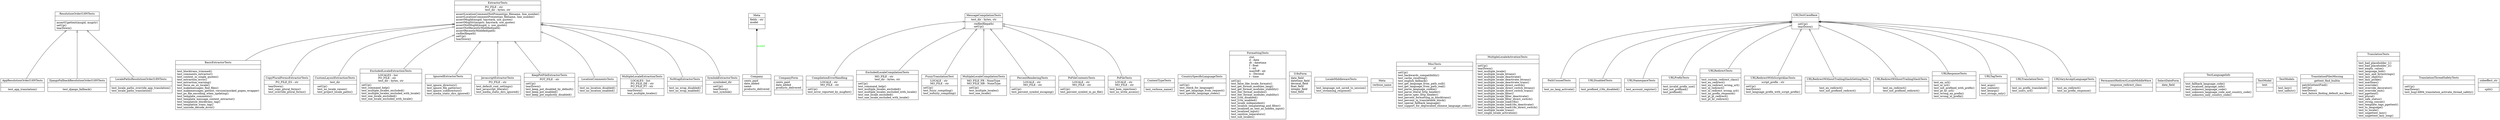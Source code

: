 digraph "classes_28" {
rankdir=BT
charset="utf-8"
"i18n.tests.AppResolutionOrderI18NTests" [color="black", fontcolor="black", label=<{AppResolutionOrderI18NTests|<br ALIGN="LEFT"/>|test_app_translation()<br ALIGN="LEFT"/>}>, shape="record", style="solid"];
"i18n.test_extraction.BasicExtractorTests" [color="black", fontcolor="black", label=<{BasicExtractorTests|<br ALIGN="LEFT"/>|test_blocktrans_trimmed()<br ALIGN="LEFT"/>test_comments_extractor()<br ALIGN="LEFT"/>test_context_in_single_quotes()<br ALIGN="LEFT"/>test_extraction_error()<br ALIGN="LEFT"/>test_extraction_warning()<br ALIGN="LEFT"/>test_force_en_us_locale()<br ALIGN="LEFT"/>test_makemessages_find_files()<br ALIGN="LEFT"/>test_makemessages_gettext_version(mocked_popen_wrapper)<br ALIGN="LEFT"/>test_po_file_encoding_when_updating()<br ALIGN="LEFT"/>test_template_comments()<br ALIGN="LEFT"/>test_template_message_context_extractor()<br ALIGN="LEFT"/>test_templatize_blocktrans_tag()<br ALIGN="LEFT"/>test_templatize_trans_tag()<br ALIGN="LEFT"/>test_unicode_decode_error()<br ALIGN="LEFT"/>}>, shape="record", style="solid"];
"i18n.models.Company" [color="black", fontcolor="black", label=<{Company|cents_paid<br ALIGN="LEFT"/>date_added<br ALIGN="LEFT"/>name<br ALIGN="LEFT"/>products_delivered<br ALIGN="LEFT"/>|}>, shape="record", style="solid"];
"i18n.forms.CompanyForm" [color="black", fontcolor="black", label=<{CompanyForm|cents_paid<br ALIGN="LEFT"/>date_added<br ALIGN="LEFT"/>products_delivered<br ALIGN="LEFT"/>|}>, shape="record", style="solid"];
"i18n.test_compilation.CompilationErrorHandling" [color="black", fontcolor="black", label=<{CompilationErrorHandling|LOCALE : str<br ALIGN="LEFT"/>MO_FILE : str<br ALIGN="LEFT"/>|setUp()<br ALIGN="LEFT"/>test_error_reported_by_msgfmt()<br ALIGN="LEFT"/>}>, shape="record", style="solid"];
"i18n.contenttypes.tests.ContentTypeTests" [color="black", fontcolor="black", label=<{ContentTypeTests|<br ALIGN="LEFT"/>|test_verbose_name()<br ALIGN="LEFT"/>}>, shape="record", style="solid"];
"i18n.test_extraction.CopyPluralFormsExtractorTests" [color="black", fontcolor="black", label=<{CopyPluralFormsExtractorTests|PO_FILE_ES : str<br ALIGN="LEFT"/>|tearDown()<br ALIGN="LEFT"/>test_copy_plural_forms()<br ALIGN="LEFT"/>test_override_plural_forms()<br ALIGN="LEFT"/>}>, shape="record", style="solid"];
"i18n.tests.CountrySpecificLanguageTests" [color="black", fontcolor="black", label=<{CountrySpecificLanguageTests|rf<br ALIGN="LEFT"/>|setUp()<br ALIGN="LEFT"/>test_check_for_language()<br ALIGN="LEFT"/>test_get_language_from_request()<br ALIGN="LEFT"/>test_specific_language_codes()<br ALIGN="LEFT"/>}>, shape="record", style="solid"];
"i18n.test_extraction.CustomLayoutExtractionTests" [color="black", fontcolor="black", label=<{CustomLayoutExtractionTests|test_dir<br ALIGN="LEFT"/>|setUp()<br ALIGN="LEFT"/>test_no_locale_raises()<br ALIGN="LEFT"/>test_project_locale_paths()<br ALIGN="LEFT"/>}>, shape="record", style="solid"];
"i18n.tests.DjangoFallbackResolutionOrderI18NTests" [color="black", fontcolor="black", label=<{DjangoFallbackResolutionOrderI18NTests|<br ALIGN="LEFT"/>|test_django_fallback()<br ALIGN="LEFT"/>}>, shape="record", style="solid"];
"i18n.test_compilation.ExcludedLocaleCompilationTests" [color="black", fontcolor="black", label=<{ExcludedLocaleCompilationTests|MO_FILE : str<br ALIGN="LEFT"/>test_dir : bytes, str<br ALIGN="LEFT"/>|setUp()<br ALIGN="LEFT"/>test_command_help()<br ALIGN="LEFT"/>test_multiple_locales_excluded()<br ALIGN="LEFT"/>test_multiple_locales_excluded_with_locale()<br ALIGN="LEFT"/>test_one_locale_excluded()<br ALIGN="LEFT"/>test_one_locale_excluded_with_locale()<br ALIGN="LEFT"/>}>, shape="record", style="solid"];
"i18n.test_extraction.ExcludedLocaleExtractionTests" [color="black", fontcolor="black", label=<{ExcludedLocaleExtractionTests|LOCALES : list<br ALIGN="LEFT"/>PO_FILE : str<br ALIGN="LEFT"/>test_dir : bytes, str<br ALIGN="LEFT"/>|setUp()<br ALIGN="LEFT"/>test_command_help()<br ALIGN="LEFT"/>test_multiple_locales_excluded()<br ALIGN="LEFT"/>test_multiple_locales_excluded_with_locale()<br ALIGN="LEFT"/>test_one_locale_excluded()<br ALIGN="LEFT"/>test_one_locale_excluded_with_locale()<br ALIGN="LEFT"/>}>, shape="record", style="solid"];
"i18n.test_extraction.ExtractorTests" [color="black", fontcolor="black", label=<{ExtractorTests|PO_FILE : str<br ALIGN="LEFT"/>test_dir : bytes, str<br ALIGN="LEFT"/>|assertLocationCommentNotPresent(po_filename, line_number)<br ALIGN="LEFT"/>assertLocationCommentPresent(po_filename, line_number)<br ALIGN="LEFT"/>assertMsgId(msgid, haystack, use_quotes)<br ALIGN="LEFT"/>assertMsgStr(msgstr, haystack, use_quotes)<br ALIGN="LEFT"/>assertNotMsgId(msgid, s, use_quotes)<br ALIGN="LEFT"/>assertNotRecentlyModified(path)<br ALIGN="LEFT"/>assertRecentlyModified(path)<br ALIGN="LEFT"/>rmfile(filepath)<br ALIGN="LEFT"/>setUp()<br ALIGN="LEFT"/>tearDown()<br ALIGN="LEFT"/>}>, shape="record", style="solid"];
"i18n.tests.FormattingTests" [color="black", fontcolor="black", label=<{FormattingTests|ctxt<br ALIGN="LEFT"/>d : date<br ALIGN="LEFT"/>dt : datetime<br ALIGN="LEFT"/>f : float<br ALIGN="LEFT"/>l : int<br ALIGN="LEFT"/>maxDiff : int<br ALIGN="LEFT"/>n : Decimal<br ALIGN="LEFT"/>t : time<br ALIGN="LEFT"/>|setUp()<br ALIGN="LEFT"/>test_false_like_locale_formats()<br ALIGN="LEFT"/>test_get_format_modules_lang()<br ALIGN="LEFT"/>test_get_format_modules_stability()<br ALIGN="LEFT"/>test_iter_format_modules()<br ALIGN="LEFT"/>test_iter_format_modules_stability()<br ALIGN="LEFT"/>test_l10n_disabled()<br ALIGN="LEFT"/>test_l10n_enabled()<br ALIGN="LEFT"/>test_locale_independent()<br ALIGN="LEFT"/>test_localize_templatetag_and_filter()<br ALIGN="LEFT"/>test_localized_as_text_as_hidden_input()<br ALIGN="LEFT"/>test_localized_input()<br ALIGN="LEFT"/>test_sanitize_separators()<br ALIGN="LEFT"/>test_sub_locales()<br ALIGN="LEFT"/>}>, shape="record", style="solid"];
"i18n.test_compilation.FuzzyTranslationTest" [color="black", fontcolor="black", label=<{FuzzyTranslationTest|LOCALE : str<br ALIGN="LEFT"/>MO_FILE : str<br ALIGN="LEFT"/>|setUp()<br ALIGN="LEFT"/>test_fuzzy_compiling()<br ALIGN="LEFT"/>test_nofuzzy_compiling()<br ALIGN="LEFT"/>}>, shape="record", style="solid"];
"i18n.forms.I18nForm" [color="black", fontcolor="black", label=<{I18nForm|date_field<br ALIGN="LEFT"/>datetime_field<br ALIGN="LEFT"/>decimal_field<br ALIGN="LEFT"/>float_field<br ALIGN="LEFT"/>integer_field<br ALIGN="LEFT"/>time_field<br ALIGN="LEFT"/>|}>, shape="record", style="solid"];
"i18n.test_extraction.IgnoredExtractorTests" [color="black", fontcolor="black", label=<{IgnoredExtractorTests|<br ALIGN="LEFT"/>|test_ignore_directory()<br ALIGN="LEFT"/>test_ignore_file_patterns()<br ALIGN="LEFT"/>test_ignore_subdirectory()<br ALIGN="LEFT"/>test_media_static_dirs_ignored()<br ALIGN="LEFT"/>}>, shape="record", style="solid"];
"i18n.test_extraction.JavascriptExtractorTests" [color="black", fontcolor="black", label=<{JavascriptExtractorTests|PO_FILE : str<br ALIGN="LEFT"/>|test_default_root_settings()<br ALIGN="LEFT"/>test_javascript_literals()<br ALIGN="LEFT"/>test_media_static_dirs_ignored()<br ALIGN="LEFT"/>}>, shape="record", style="solid"];
"i18n.test_extraction.KeepPotFileExtractorTests" [color="black", fontcolor="black", label=<{KeepPotFileExtractorTests|POT_FILE : str<br ALIGN="LEFT"/>|setUp()<br ALIGN="LEFT"/>tearDown()<br ALIGN="LEFT"/>test_keep_pot_disabled_by_default()<br ALIGN="LEFT"/>test_keep_pot_enabled()<br ALIGN="LEFT"/>test_keep_pot_explicitly_disabled()<br ALIGN="LEFT"/>}>, shape="record", style="solid"];
"i18n.tests.LocaleMiddlewareTests" [color="black", fontcolor="black", label=<{LocaleMiddlewareTests|<br ALIGN="LEFT"/>|test_language_not_saved_to_session()<br ALIGN="LEFT"/>test_streaming_response()<br ALIGN="LEFT"/>}>, shape="record", style="solid"];
"i18n.tests.LocalePathsResolutionOrderI18NTests" [color="black", fontcolor="black", label=<{LocalePathsResolutionOrderI18NTests|<br ALIGN="LEFT"/>|test_locale_paths_override_app_translation()<br ALIGN="LEFT"/>test_locale_paths_translation()<br ALIGN="LEFT"/>}>, shape="record", style="solid"];
"i18n.test_extraction.LocationCommentsTests" [color="black", fontcolor="black", label=<{LocationCommentsTests|<br ALIGN="LEFT"/>|test_no_location_disabled()<br ALIGN="LEFT"/>test_no_location_enabled()<br ALIGN="LEFT"/>}>, shape="record", style="solid"];
"i18n.test_compilation.MessageCompilationTests" [color="black", fontcolor="black", label=<{MessageCompilationTests|test_dir : bytes, str<br ALIGN="LEFT"/>|rmfile(filepath)<br ALIGN="LEFT"/>setUp()<br ALIGN="LEFT"/>}>, shape="record", style="solid"];
"i18n.forms.CompanyForm.Meta" [color="black", fontcolor="black", label=<{Meta|fields : str<br ALIGN="LEFT"/>model<br ALIGN="LEFT"/>|}>, shape="record", style="solid"];
"i18n.models.Company.Meta" [color="black", fontcolor="black", label=<{Meta|verbose_name<br ALIGN="LEFT"/>|}>, shape="record", style="solid"];
"i18n.tests.MiscTests" [color="black", fontcolor="black", label=<{MiscTests|rf<br ALIGN="LEFT"/>|setUp()<br ALIGN="LEFT"/>test_backwards_compatibility()<br ALIGN="LEFT"/>test_cache_resetting()<br ALIGN="LEFT"/>test_english_fallback()<br ALIGN="LEFT"/>test_get_language_from_path_null()<br ALIGN="LEFT"/>test_get_language_from_path_real()<br ALIGN="LEFT"/>test_parse_language_cookie()<br ALIGN="LEFT"/>test_parse_literal_http_header()<br ALIGN="LEFT"/>test_parse_spec_http_header()<br ALIGN="LEFT"/>test_percent_formatting_in_blocktrans()<br ALIGN="LEFT"/>test_percent_in_translatable_block()<br ALIGN="LEFT"/>test_special_fallback_language()<br ALIGN="LEFT"/>test_support_for_deprecated_chinese_language_codes()<br ALIGN="LEFT"/>}>, shape="record", style="solid"];
"i18n.tests.MultipleLocaleActivationTests" [color="black", fontcolor="black", label=<{MultipleLocaleActivationTests|<br ALIGN="LEFT"/>|setUp()<br ALIGN="LEFT"/>tearDown()<br ALIGN="LEFT"/>test_multiple_locale()<br ALIGN="LEFT"/>test_multiple_locale_btrans()<br ALIGN="LEFT"/>test_multiple_locale_deactivate()<br ALIGN="LEFT"/>test_multiple_locale_deactivate_btrans()<br ALIGN="LEFT"/>test_multiple_locale_deactivate_trans()<br ALIGN="LEFT"/>test_multiple_locale_direct_switch()<br ALIGN="LEFT"/>test_multiple_locale_direct_switch_btrans()<br ALIGN="LEFT"/>test_multiple_locale_direct_switch_trans()<br ALIGN="LEFT"/>test_multiple_locale_filter()<br ALIGN="LEFT"/>test_multiple_locale_filter_deactivate()<br ALIGN="LEFT"/>test_multiple_locale_filter_direct_switch()<br ALIGN="LEFT"/>test_multiple_locale_loadi18n()<br ALIGN="LEFT"/>test_multiple_locale_loadi18n_deactivate()<br ALIGN="LEFT"/>test_multiple_locale_loadi18n_direct_switch()<br ALIGN="LEFT"/>test_multiple_locale_trans()<br ALIGN="LEFT"/>test_single_locale_activation()<br ALIGN="LEFT"/>}>, shape="record", style="solid"];
"i18n.test_compilation.MultipleLocaleCompilationTests" [color="black", fontcolor="black", label=<{MultipleLocaleCompilationTests|MO_FILE_FR : NoneType<br ALIGN="LEFT"/>MO_FILE_HR : NoneType<br ALIGN="LEFT"/>|setUp()<br ALIGN="LEFT"/>test_multiple_locales()<br ALIGN="LEFT"/>test_one_locale()<br ALIGN="LEFT"/>}>, shape="record", style="solid"];
"i18n.test_extraction.MultipleLocaleExtractionTests" [color="black", fontcolor="black", label=<{MultipleLocaleExtractionTests|LOCALES : list<br ALIGN="LEFT"/>PO_FILE_DE : str<br ALIGN="LEFT"/>PO_FILE_PT : str<br ALIGN="LEFT"/>|tearDown()<br ALIGN="LEFT"/>test_multiple_locales()<br ALIGN="LEFT"/>}>, shape="record", style="solid"];
"i18n.test_extraction.NoWrapExtractorTests" [color="black", fontcolor="black", label=<{NoWrapExtractorTests|<br ALIGN="LEFT"/>|test_no_wrap_disabled()<br ALIGN="LEFT"/>test_no_wrap_enabled()<br ALIGN="LEFT"/>}>, shape="record", style="solid"];
"i18n.patterns.tests.PathUnusedTests" [color="black", fontcolor="black", label=<{PathUnusedTests|<br ALIGN="LEFT"/>|test_no_lang_activate()<br ALIGN="LEFT"/>}>, shape="record", style="solid"];
"i18n.test_compilation.PercentRenderingTests" [color="black", fontcolor="black", label=<{PercentRenderingTests|LOCALE : str<br ALIGN="LEFT"/>MO_FILE : str<br ALIGN="LEFT"/>|setUp()<br ALIGN="LEFT"/>test_percent_symbol_escaping()<br ALIGN="LEFT"/>}>, shape="record", style="solid"];
"i18n.patterns.tests.PermanentRedirectLocaleMiddleWare" [color="black", fontcolor="black", label=<{PermanentRedirectLocaleMiddleWare|response_redirect_class<br ALIGN="LEFT"/>|}>, shape="record", style="solid"];
"i18n.test_compilation.PoFileContentsTests" [color="black", fontcolor="black", label=<{PoFileContentsTests|LOCALE : str<br ALIGN="LEFT"/>MO_FILE : str<br ALIGN="LEFT"/>|setUp()<br ALIGN="LEFT"/>test_percent_symbol_in_po_file()<br ALIGN="LEFT"/>}>, shape="record", style="solid"];
"i18n.test_compilation.PoFileTests" [color="black", fontcolor="black", label=<{PoFileTests|LOCALE : str<br ALIGN="LEFT"/>MO_FILE : str<br ALIGN="LEFT"/>|test_bom_rejection()<br ALIGN="LEFT"/>test_no_write_access()<br ALIGN="LEFT"/>}>, shape="record", style="solid"];
"i18n.tests.ResolutionOrderI18NTests" [color="black", fontcolor="black", label=<{ResolutionOrderI18NTests|<br ALIGN="LEFT"/>|assertUgettext(msgid, msgstr)<br ALIGN="LEFT"/>setUp()<br ALIGN="LEFT"/>tearDown()<br ALIGN="LEFT"/>}>, shape="record", style="solid"];
"i18n.forms.SelectDateForm" [color="black", fontcolor="black", label=<{SelectDateForm|date_field<br ALIGN="LEFT"/>|}>, shape="record", style="solid"];
"i18n.test_extraction.SymlinkExtractorTests" [color="black", fontcolor="black", label=<{SymlinkExtractorTests|symlinked_dir<br ALIGN="LEFT"/>|setUp()<br ALIGN="LEFT"/>tearDown()<br ALIGN="LEFT"/>test_symlink()<br ALIGN="LEFT"/>}>, shape="record", style="solid"];
"i18n.tests.TestLanguageInfo" [color="black", fontcolor="black", label=<{TestLanguageInfo|<br ALIGN="LEFT"/>|test_fallback_language_code()<br ALIGN="LEFT"/>test_localized_language_info()<br ALIGN="LEFT"/>test_unknown_language_code()<br ALIGN="LEFT"/>test_unknown_language_code_and_country_code()<br ALIGN="LEFT"/>test_unknown_only_country_code()<br ALIGN="LEFT"/>}>, shape="record", style="solid"];
"i18n.models.TestModel" [color="black", fontcolor="black", label=<{TestModel|text<br ALIGN="LEFT"/>|}>, shape="record", style="solid"];
"i18n.tests.TestModels" [color="black", fontcolor="black", label=<{TestModels|<br ALIGN="LEFT"/>|test_lazy()<br ALIGN="LEFT"/>test_safestr()<br ALIGN="LEFT"/>}>, shape="record", style="solid"];
"i18n.tests.TranslationFilesMissing" [color="black", fontcolor="black", label=<{TranslationFilesMissing|gettext_find_builtin<br ALIGN="LEFT"/>|patchGettextFind()<br ALIGN="LEFT"/>setUp()<br ALIGN="LEFT"/>tearDown()<br ALIGN="LEFT"/>test_failure_finding_default_mo_files()<br ALIGN="LEFT"/>}>, shape="record", style="solid"];
"i18n.tests.TranslationTests" [color="black", fontcolor="black", label=<{TranslationTests|<br ALIGN="LEFT"/>|test_bad_placeholder_1()<br ALIGN="LEFT"/>test_bad_placeholder_2()<br ALIGN="LEFT"/>test_empty_value()<br ALIGN="LEFT"/>test_language_bidi()<br ALIGN="LEFT"/>test_lazy_and_bytestrings()<br ALIGN="LEFT"/>test_lazy_objects()<br ALIGN="LEFT"/>test_lazy_pickle()<br ALIGN="LEFT"/>test_maclines()<br ALIGN="LEFT"/>test_override()<br ALIGN="LEFT"/>test_override_decorator()<br ALIGN="LEFT"/>test_override_exit()<br ALIGN="LEFT"/>test_pgettext()<br ALIGN="LEFT"/>test_plural()<br ALIGN="LEFT"/>test_safe_status()<br ALIGN="LEFT"/>test_string_concat()<br ALIGN="LEFT"/>test_template_tags_pgettext()<br ALIGN="LEFT"/>test_to_language()<br ALIGN="LEFT"/>test_to_locale()<br ALIGN="LEFT"/>test_ungettext_lazy()<br ALIGN="LEFT"/>test_ungettext_lazy_long()<br ALIGN="LEFT"/>}>, shape="record", style="solid"];
"i18n.tests.TranslationThreadSafetyTests" [color="black", fontcolor="black", label=<{TranslationThreadSafetyTests|<br ALIGN="LEFT"/>|setUp()<br ALIGN="LEFT"/>tearDown()<br ALIGN="LEFT"/>test_bug14894_translation_activate_thread_safety()<br ALIGN="LEFT"/>}>, shape="record", style="solid"];
"i18n.patterns.tests.URLDisabledTests" [color="black", fontcolor="black", label=<{URLDisabledTests|<br ALIGN="LEFT"/>|test_prefixed_i18n_disabled()<br ALIGN="LEFT"/>}>, shape="record", style="solid"];
"i18n.patterns.tests.URLNamespaceTests" [color="black", fontcolor="black", label=<{URLNamespaceTests|<br ALIGN="LEFT"/>|test_account_register()<br ALIGN="LEFT"/>}>, shape="record", style="solid"];
"i18n.patterns.tests.URLPrefixTests" [color="black", fontcolor="black", label=<{URLPrefixTests|<br ALIGN="LEFT"/>|test_invalid_prefix_use()<br ALIGN="LEFT"/>test_not_prefixed()<br ALIGN="LEFT"/>test_prefixed()<br ALIGN="LEFT"/>}>, shape="record", style="solid"];
"i18n.patterns.tests.URLRedirectTests" [color="black", fontcolor="black", label=<{URLRedirectTests|<br ALIGN="LEFT"/>|test_custom_redirect_class()<br ALIGN="LEFT"/>test_en_redirect()<br ALIGN="LEFT"/>test_en_redirect_wrong_url()<br ALIGN="LEFT"/>test_nl_redirect()<br ALIGN="LEFT"/>test_nl_redirect_wrong_url()<br ALIGN="LEFT"/>test_no_prefix_response()<br ALIGN="LEFT"/>test_pl_pl_redirect()<br ALIGN="LEFT"/>test_pt_br_redirect()<br ALIGN="LEFT"/>}>, shape="record", style="solid"];
"i18n.patterns.tests.URLRedirectWithScriptAliasTests" [color="black", fontcolor="black", label=<{URLRedirectWithScriptAliasTests|script_prefix : str<br ALIGN="LEFT"/>|setUp()<br ALIGN="LEFT"/>tearDown()<br ALIGN="LEFT"/>test_language_prefix_with_script_prefix()<br ALIGN="LEFT"/>}>, shape="record", style="solid"];
"i18n.patterns.tests.URLRedirectWithoutTrailingSlashSettingTests" [color="black", fontcolor="black", label=<{URLRedirectWithoutTrailingSlashSettingTests|<br ALIGN="LEFT"/>|test_en_redirect()<br ALIGN="LEFT"/>test_not_prefixed_redirect()<br ALIGN="LEFT"/>}>, shape="record", style="solid"];
"i18n.patterns.tests.URLRedirectWithoutTrailingSlashTests" [color="black", fontcolor="black", label=<{URLRedirectWithoutTrailingSlashTests|<br ALIGN="LEFT"/>|test_en_redirect()<br ALIGN="LEFT"/>test_not_prefixed_redirect()<br ALIGN="LEFT"/>}>, shape="record", style="solid"];
"i18n.patterns.tests.URLResponseTests" [color="black", fontcolor="black", label=<{URLResponseTests|<br ALIGN="LEFT"/>|test_en_url()<br ALIGN="LEFT"/>test_nl_url()<br ALIGN="LEFT"/>test_not_prefixed_with_prefix()<br ALIGN="LEFT"/>test_pt_br_url()<br ALIGN="LEFT"/>test_wrong_en_prefix()<br ALIGN="LEFT"/>test_wrong_nl_prefix()<br ALIGN="LEFT"/>}>, shape="record", style="solid"];
"i18n.patterns.tests.URLTagTests" [color="black", fontcolor="black", label=<{URLTagTests|<br ALIGN="LEFT"/>|test_args()<br ALIGN="LEFT"/>test_context()<br ALIGN="LEFT"/>test_kwargs()<br ALIGN="LEFT"/>test_strings_only()<br ALIGN="LEFT"/>}>, shape="record", style="solid"];
"i18n.patterns.tests.URLTestCaseBase" [color="black", fontcolor="black", label=<{URLTestCaseBase|<br ALIGN="LEFT"/>|setUp()<br ALIGN="LEFT"/>tearDown()<br ALIGN="LEFT"/>}>, shape="record", style="solid"];
"i18n.patterns.tests.URLTranslationTests" [color="black", fontcolor="black", label=<{URLTranslationTests|<br ALIGN="LEFT"/>|test_no_prefix_translated()<br ALIGN="LEFT"/>test_users_url()<br ALIGN="LEFT"/>}>, shape="record", style="solid"];
"i18n.patterns.tests.URLVaryAcceptLanguageTests" [color="black", fontcolor="black", label=<{URLVaryAcceptLanguageTests|<br ALIGN="LEFT"/>|test_en_redirect()<br ALIGN="LEFT"/>test_no_prefix_response()<br ALIGN="LEFT"/>}>, shape="record", style="solid"];
"i18n.tests.TranslationThreadSafetyTests.setUp.sideeffect_str" [color="black", fontcolor="black", label=<{sideeffect_str|<br ALIGN="LEFT"/>|split()<br ALIGN="LEFT"/>}>, shape="record", style="solid"];
"i18n.patterns.tests.PathUnusedTests" -> "i18n.patterns.tests.URLTestCaseBase" [arrowhead="empty", arrowtail="none"];
"i18n.patterns.tests.URLDisabledTests" -> "i18n.patterns.tests.URLTestCaseBase" [arrowhead="empty", arrowtail="none"];
"i18n.patterns.tests.URLNamespaceTests" -> "i18n.patterns.tests.URLTestCaseBase" [arrowhead="empty", arrowtail="none"];
"i18n.patterns.tests.URLPrefixTests" -> "i18n.patterns.tests.URLTestCaseBase" [arrowhead="empty", arrowtail="none"];
"i18n.patterns.tests.URLRedirectTests" -> "i18n.patterns.tests.URLTestCaseBase" [arrowhead="empty", arrowtail="none"];
"i18n.patterns.tests.URLRedirectWithScriptAliasTests" -> "i18n.patterns.tests.URLTestCaseBase" [arrowhead="empty", arrowtail="none"];
"i18n.patterns.tests.URLRedirectWithoutTrailingSlashSettingTests" -> "i18n.patterns.tests.URLTestCaseBase" [arrowhead="empty", arrowtail="none"];
"i18n.patterns.tests.URLRedirectWithoutTrailingSlashTests" -> "i18n.patterns.tests.URLTestCaseBase" [arrowhead="empty", arrowtail="none"];
"i18n.patterns.tests.URLResponseTests" -> "i18n.patterns.tests.URLTestCaseBase" [arrowhead="empty", arrowtail="none"];
"i18n.patterns.tests.URLTagTests" -> "i18n.patterns.tests.URLTestCaseBase" [arrowhead="empty", arrowtail="none"];
"i18n.patterns.tests.URLTranslationTests" -> "i18n.patterns.tests.URLTestCaseBase" [arrowhead="empty", arrowtail="none"];
"i18n.patterns.tests.URLVaryAcceptLanguageTests" -> "i18n.patterns.tests.URLTestCaseBase" [arrowhead="empty", arrowtail="none"];
"i18n.test_compilation.CompilationErrorHandling" -> "i18n.test_compilation.MessageCompilationTests" [arrowhead="empty", arrowtail="none"];
"i18n.test_compilation.ExcludedLocaleCompilationTests" -> "i18n.test_compilation.MessageCompilationTests" [arrowhead="empty", arrowtail="none"];
"i18n.test_compilation.FuzzyTranslationTest" -> "i18n.test_compilation.MessageCompilationTests" [arrowhead="empty", arrowtail="none"];
"i18n.test_compilation.MultipleLocaleCompilationTests" -> "i18n.test_compilation.MessageCompilationTests" [arrowhead="empty", arrowtail="none"];
"i18n.test_compilation.PercentRenderingTests" -> "i18n.test_compilation.MessageCompilationTests" [arrowhead="empty", arrowtail="none"];
"i18n.test_compilation.PoFileContentsTests" -> "i18n.test_compilation.MessageCompilationTests" [arrowhead="empty", arrowtail="none"];
"i18n.test_compilation.PoFileTests" -> "i18n.test_compilation.MessageCompilationTests" [arrowhead="empty", arrowtail="none"];
"i18n.test_extraction.BasicExtractorTests" -> "i18n.test_extraction.ExtractorTests" [arrowhead="empty", arrowtail="none"];
"i18n.test_extraction.CopyPluralFormsExtractorTests" -> "i18n.test_extraction.ExtractorTests" [arrowhead="empty", arrowtail="none"];
"i18n.test_extraction.CustomLayoutExtractionTests" -> "i18n.test_extraction.ExtractorTests" [arrowhead="empty", arrowtail="none"];
"i18n.test_extraction.ExcludedLocaleExtractionTests" -> "i18n.test_extraction.ExtractorTests" [arrowhead="empty", arrowtail="none"];
"i18n.test_extraction.IgnoredExtractorTests" -> "i18n.test_extraction.ExtractorTests" [arrowhead="empty", arrowtail="none"];
"i18n.test_extraction.JavascriptExtractorTests" -> "i18n.test_extraction.ExtractorTests" [arrowhead="empty", arrowtail="none"];
"i18n.test_extraction.KeepPotFileExtractorTests" -> "i18n.test_extraction.ExtractorTests" [arrowhead="empty", arrowtail="none"];
"i18n.test_extraction.LocationCommentsTests" -> "i18n.test_extraction.ExtractorTests" [arrowhead="empty", arrowtail="none"];
"i18n.test_extraction.MultipleLocaleExtractionTests" -> "i18n.test_extraction.ExtractorTests" [arrowhead="empty", arrowtail="none"];
"i18n.test_extraction.NoWrapExtractorTests" -> "i18n.test_extraction.ExtractorTests" [arrowhead="empty", arrowtail="none"];
"i18n.test_extraction.SymlinkExtractorTests" -> "i18n.test_extraction.ExtractorTests" [arrowhead="empty", arrowtail="none"];
"i18n.tests.AppResolutionOrderI18NTests" -> "i18n.tests.ResolutionOrderI18NTests" [arrowhead="empty", arrowtail="none"];
"i18n.tests.DjangoFallbackResolutionOrderI18NTests" -> "i18n.tests.ResolutionOrderI18NTests" [arrowhead="empty", arrowtail="none"];
"i18n.tests.LocalePathsResolutionOrderI18NTests" -> "i18n.tests.ResolutionOrderI18NTests" [arrowhead="empty", arrowtail="none"];
"i18n.models.Company" -> "i18n.forms.CompanyForm.Meta" [arrowhead="diamond", arrowtail="none", fontcolor="green", label="model", style="solid"];
}
